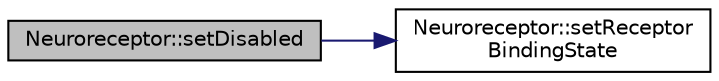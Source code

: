 digraph "Neuroreceptor::setDisabled"
{
  edge [fontname="Helvetica",fontsize="10",labelfontname="Helvetica",labelfontsize="10"];
  node [fontname="Helvetica",fontsize="10",shape=record];
  rankdir="LR";
  Node1 [label="Neuroreceptor::setDisabled",height=0.2,width=0.4,color="black", fillcolor="grey75", style="filled", fontcolor="black"];
  Node1 -> Node2 [color="midnightblue",fontsize="10",style="solid",fontname="Helvetica"];
  Node2 [label="Neuroreceptor::setReceptor\lBindingState",height=0.2,width=0.4,color="black", fillcolor="white", style="filled",URL="$class_neuroreceptor.html#a32bef96e557c57ec8f09bbe33bffc820"];
}
